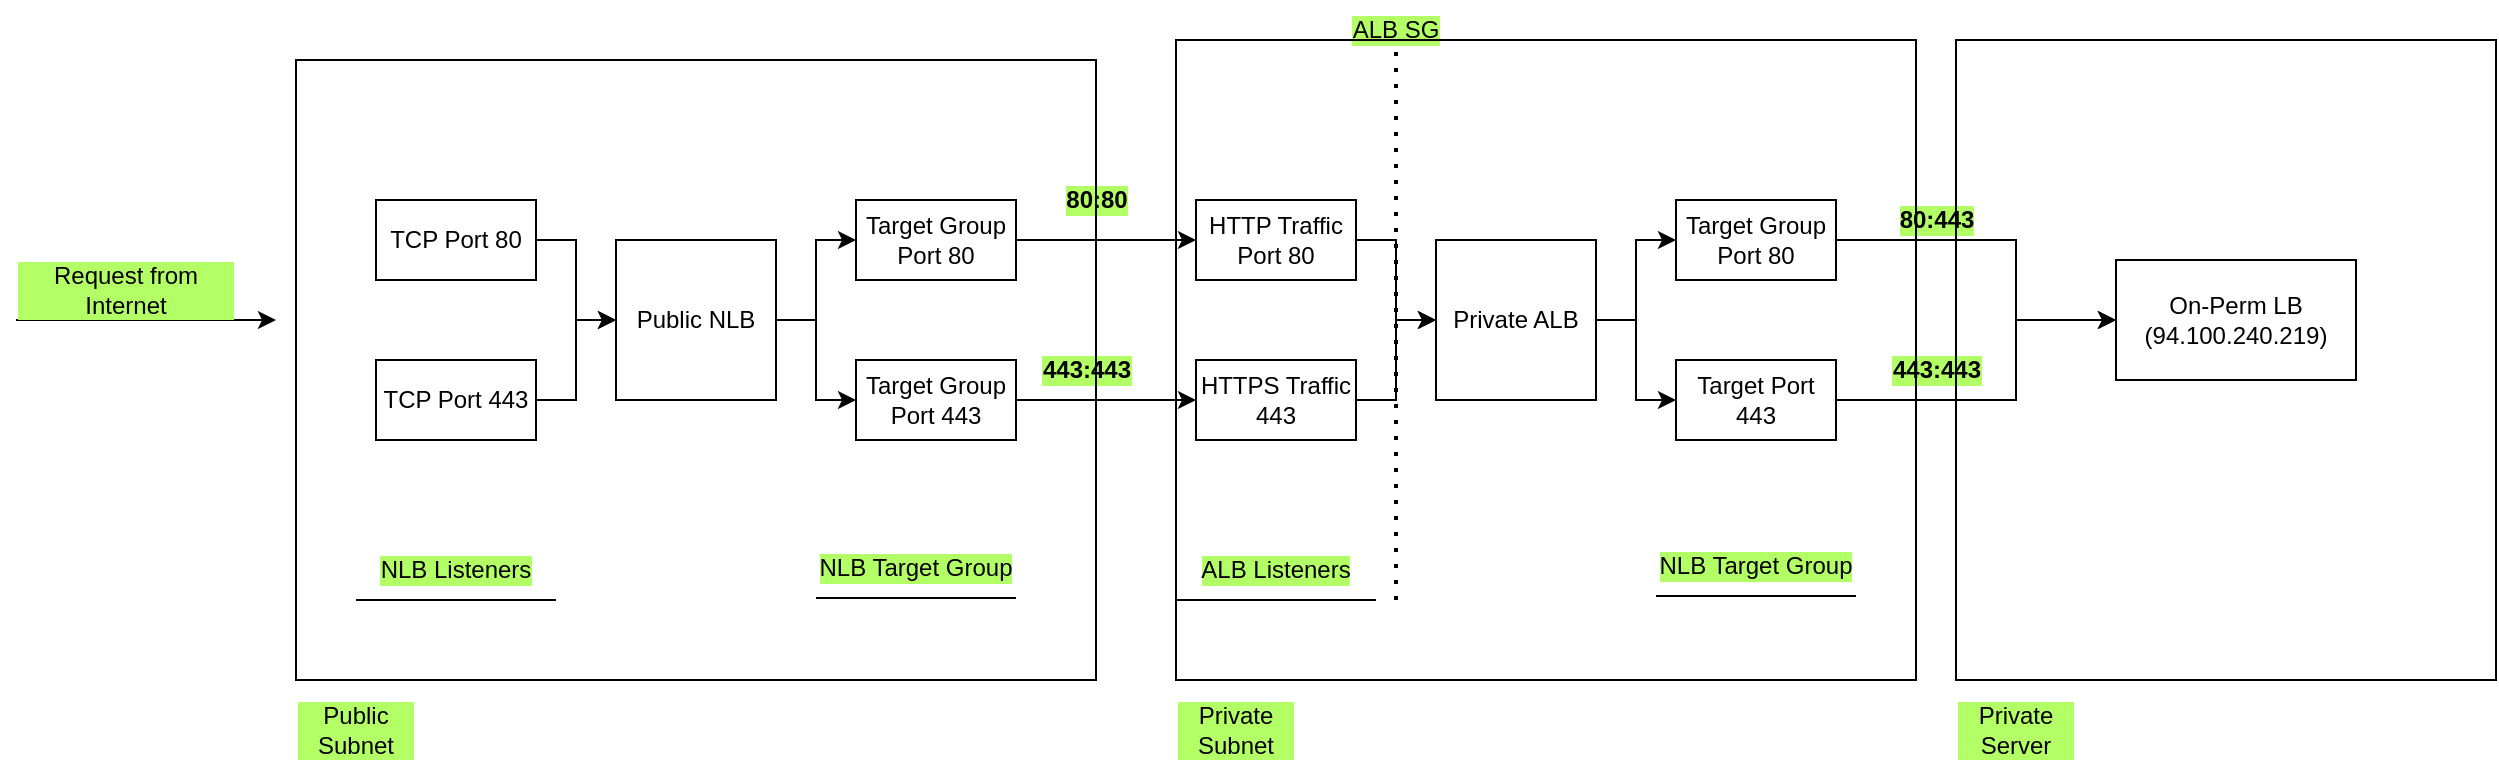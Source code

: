<mxfile version="15.5.9" type="github">
  <diagram id="pCYF1ZupuWEemld1GSwe" name="Page-1">
    <mxGraphModel dx="1826" dy="587" grid="1" gridSize="10" guides="1" tooltips="1" connect="1" arrows="1" fold="1" page="1" pageScale="1" pageWidth="850" pageHeight="1100" math="0" shadow="0">
      <root>
        <mxCell id="0" />
        <mxCell id="1" parent="0" />
        <mxCell id="EBzi6UNPib7ds7rI71un-5" style="edgeStyle=orthogonalEdgeStyle;rounded=0;orthogonalLoop=1;jettySize=auto;html=1;exitX=1;exitY=0.5;exitDx=0;exitDy=0;entryX=0;entryY=0.5;entryDx=0;entryDy=0;" edge="1" parent="1" source="EBzi6UNPib7ds7rI71un-1" target="EBzi6UNPib7ds7rI71un-4">
          <mxGeometry relative="1" as="geometry" />
        </mxCell>
        <mxCell id="EBzi6UNPib7ds7rI71un-1" value="TCP Port 80" style="rounded=0;whiteSpace=wrap;html=1;" vertex="1" parent="1">
          <mxGeometry x="70" y="120" width="80" height="40" as="geometry" />
        </mxCell>
        <mxCell id="EBzi6UNPib7ds7rI71un-7" style="edgeStyle=orthogonalEdgeStyle;rounded=0;orthogonalLoop=1;jettySize=auto;html=1;exitX=1;exitY=0.5;exitDx=0;exitDy=0;entryX=0;entryY=0.5;entryDx=0;entryDy=0;" edge="1" parent="1" source="EBzi6UNPib7ds7rI71un-2" target="EBzi6UNPib7ds7rI71un-4">
          <mxGeometry relative="1" as="geometry" />
        </mxCell>
        <mxCell id="EBzi6UNPib7ds7rI71un-2" value="TCP Port 443" style="rounded=0;whiteSpace=wrap;html=1;" vertex="1" parent="1">
          <mxGeometry x="70" y="200" width="80" height="40" as="geometry" />
        </mxCell>
        <mxCell id="EBzi6UNPib7ds7rI71un-10" style="edgeStyle=orthogonalEdgeStyle;rounded=0;orthogonalLoop=1;jettySize=auto;html=1;exitX=1;exitY=0.5;exitDx=0;exitDy=0;entryX=0;entryY=0.5;entryDx=0;entryDy=0;" edge="1" parent="1" source="EBzi6UNPib7ds7rI71un-4" target="EBzi6UNPib7ds7rI71un-8">
          <mxGeometry relative="1" as="geometry" />
        </mxCell>
        <mxCell id="EBzi6UNPib7ds7rI71un-11" style="edgeStyle=orthogonalEdgeStyle;rounded=0;orthogonalLoop=1;jettySize=auto;html=1;exitX=1;exitY=0.5;exitDx=0;exitDy=0;entryX=0;entryY=0.5;entryDx=0;entryDy=0;" edge="1" parent="1" source="EBzi6UNPib7ds7rI71un-4" target="EBzi6UNPib7ds7rI71un-9">
          <mxGeometry relative="1" as="geometry" />
        </mxCell>
        <mxCell id="EBzi6UNPib7ds7rI71un-4" value="Public NLB" style="whiteSpace=wrap;html=1;aspect=fixed;" vertex="1" parent="1">
          <mxGeometry x="190" y="140" width="80" height="80" as="geometry" />
        </mxCell>
        <mxCell id="EBzi6UNPib7ds7rI71un-21" style="edgeStyle=orthogonalEdgeStyle;rounded=0;orthogonalLoop=1;jettySize=auto;html=1;exitX=1;exitY=0.5;exitDx=0;exitDy=0;" edge="1" parent="1" source="EBzi6UNPib7ds7rI71un-8" target="EBzi6UNPib7ds7rI71un-13">
          <mxGeometry relative="1" as="geometry" />
        </mxCell>
        <mxCell id="EBzi6UNPib7ds7rI71un-8" value="Target Group Port 80" style="rounded=0;whiteSpace=wrap;html=1;" vertex="1" parent="1">
          <mxGeometry x="310" y="120" width="80" height="40" as="geometry" />
        </mxCell>
        <mxCell id="EBzi6UNPib7ds7rI71un-22" style="edgeStyle=orthogonalEdgeStyle;rounded=0;orthogonalLoop=1;jettySize=auto;html=1;exitX=1;exitY=0.5;exitDx=0;exitDy=0;" edge="1" parent="1" source="EBzi6UNPib7ds7rI71un-9" target="EBzi6UNPib7ds7rI71un-15">
          <mxGeometry relative="1" as="geometry" />
        </mxCell>
        <mxCell id="EBzi6UNPib7ds7rI71un-9" value="Target Group Port 443" style="rounded=0;whiteSpace=wrap;html=1;" vertex="1" parent="1">
          <mxGeometry x="310" y="200" width="80" height="40" as="geometry" />
        </mxCell>
        <mxCell id="EBzi6UNPib7ds7rI71un-12" style="edgeStyle=orthogonalEdgeStyle;rounded=0;orthogonalLoop=1;jettySize=auto;html=1;exitX=1;exitY=0.5;exitDx=0;exitDy=0;entryX=0;entryY=0.5;entryDx=0;entryDy=0;" edge="1" source="EBzi6UNPib7ds7rI71un-13" target="EBzi6UNPib7ds7rI71un-18" parent="1">
          <mxGeometry relative="1" as="geometry" />
        </mxCell>
        <mxCell id="EBzi6UNPib7ds7rI71un-13" value="HTTP Traffic Port 80" style="rounded=0;whiteSpace=wrap;html=1;" vertex="1" parent="1">
          <mxGeometry x="480" y="120" width="80" height="40" as="geometry" />
        </mxCell>
        <mxCell id="EBzi6UNPib7ds7rI71un-14" style="edgeStyle=orthogonalEdgeStyle;rounded=0;orthogonalLoop=1;jettySize=auto;html=1;exitX=1;exitY=0.5;exitDx=0;exitDy=0;entryX=0;entryY=0.5;entryDx=0;entryDy=0;" edge="1" source="EBzi6UNPib7ds7rI71un-15" target="EBzi6UNPib7ds7rI71un-18" parent="1">
          <mxGeometry relative="1" as="geometry" />
        </mxCell>
        <mxCell id="EBzi6UNPib7ds7rI71un-15" value="HTTPS Traffic 443" style="rounded=0;whiteSpace=wrap;html=1;" vertex="1" parent="1">
          <mxGeometry x="480" y="200" width="80" height="40" as="geometry" />
        </mxCell>
        <mxCell id="EBzi6UNPib7ds7rI71un-16" style="edgeStyle=orthogonalEdgeStyle;rounded=0;orthogonalLoop=1;jettySize=auto;html=1;exitX=1;exitY=0.5;exitDx=0;exitDy=0;entryX=0;entryY=0.5;entryDx=0;entryDy=0;" edge="1" source="EBzi6UNPib7ds7rI71un-18" target="EBzi6UNPib7ds7rI71un-19" parent="1">
          <mxGeometry relative="1" as="geometry" />
        </mxCell>
        <mxCell id="EBzi6UNPib7ds7rI71un-17" style="edgeStyle=orthogonalEdgeStyle;rounded=0;orthogonalLoop=1;jettySize=auto;html=1;exitX=1;exitY=0.5;exitDx=0;exitDy=0;entryX=0;entryY=0.5;entryDx=0;entryDy=0;" edge="1" source="EBzi6UNPib7ds7rI71un-18" target="EBzi6UNPib7ds7rI71un-20" parent="1">
          <mxGeometry relative="1" as="geometry" />
        </mxCell>
        <mxCell id="EBzi6UNPib7ds7rI71un-18" value="Private ALB" style="whiteSpace=wrap;html=1;aspect=fixed;" vertex="1" parent="1">
          <mxGeometry x="600" y="140" width="80" height="80" as="geometry" />
        </mxCell>
        <mxCell id="EBzi6UNPib7ds7rI71un-26" style="edgeStyle=orthogonalEdgeStyle;rounded=0;orthogonalLoop=1;jettySize=auto;html=1;exitX=1;exitY=0.5;exitDx=0;exitDy=0;entryX=0;entryY=0.5;entryDx=0;entryDy=0;" edge="1" parent="1" source="EBzi6UNPib7ds7rI71un-19" target="EBzi6UNPib7ds7rI71un-25">
          <mxGeometry relative="1" as="geometry">
            <Array as="points">
              <mxPoint x="890" y="140" />
              <mxPoint x="890" y="180" />
            </Array>
          </mxGeometry>
        </mxCell>
        <mxCell id="EBzi6UNPib7ds7rI71un-19" value="Target Group Port 80" style="rounded=0;whiteSpace=wrap;html=1;" vertex="1" parent="1">
          <mxGeometry x="720" y="120" width="80" height="40" as="geometry" />
        </mxCell>
        <mxCell id="EBzi6UNPib7ds7rI71un-28" style="edgeStyle=orthogonalEdgeStyle;rounded=0;orthogonalLoop=1;jettySize=auto;html=1;exitX=1;exitY=0.5;exitDx=0;exitDy=0;entryX=0;entryY=0.5;entryDx=0;entryDy=0;" edge="1" parent="1" source="EBzi6UNPib7ds7rI71un-20" target="EBzi6UNPib7ds7rI71un-25">
          <mxGeometry relative="1" as="geometry">
            <Array as="points">
              <mxPoint x="890" y="220" />
              <mxPoint x="890" y="180" />
            </Array>
          </mxGeometry>
        </mxCell>
        <mxCell id="EBzi6UNPib7ds7rI71un-20" value="Target Port 443" style="rounded=0;whiteSpace=wrap;html=1;" vertex="1" parent="1">
          <mxGeometry x="720" y="200" width="80" height="40" as="geometry" />
        </mxCell>
        <mxCell id="EBzi6UNPib7ds7rI71un-24" value="&lt;b&gt;443:443&lt;/b&gt;" style="text;html=1;align=center;verticalAlign=middle;resizable=0;points=[];autosize=1;strokeColor=none;fillColor=none;labelBackgroundColor=#B3FF66;" vertex="1" parent="1">
          <mxGeometry x="395" y="195" width="60" height="20" as="geometry" />
        </mxCell>
        <mxCell id="EBzi6UNPib7ds7rI71un-25" value="On-Perm LB (&lt;span class=&quot;col-s-10 col-xxs-12 linkifyWrapper--3jj-MXH70a&quot;&gt;94.100.240.219)&lt;/span&gt;" style="rounded=0;whiteSpace=wrap;html=1;labelBackgroundColor=none;" vertex="1" parent="1">
          <mxGeometry x="940" y="150" width="120" height="60" as="geometry" />
        </mxCell>
        <mxCell id="EBzi6UNPib7ds7rI71un-29" value="&lt;b&gt;80:443&lt;/b&gt;" style="text;html=1;align=center;verticalAlign=middle;resizable=0;points=[];autosize=1;strokeColor=none;fillColor=none;labelBackgroundColor=#B3FF66;" vertex="1" parent="1">
          <mxGeometry x="825" y="120" width="50" height="20" as="geometry" />
        </mxCell>
        <mxCell id="EBzi6UNPib7ds7rI71un-33" value="&lt;b&gt;443:443&lt;/b&gt;" style="text;html=1;align=center;verticalAlign=middle;resizable=0;points=[];autosize=1;strokeColor=none;fillColor=none;labelBackgroundColor=#B3FF66;" vertex="1" parent="1">
          <mxGeometry x="820" y="195" width="60" height="20" as="geometry" />
        </mxCell>
        <mxCell id="EBzi6UNPib7ds7rI71un-34" value="&lt;b&gt;80:80&lt;/b&gt;" style="text;html=1;align=center;verticalAlign=middle;resizable=0;points=[];autosize=1;strokeColor=none;fillColor=none;labelBackgroundColor=#B3FF66;" vertex="1" parent="1">
          <mxGeometry x="405" y="110" width="50" height="20" as="geometry" />
        </mxCell>
        <mxCell id="EBzi6UNPib7ds7rI71un-36" value="" style="endArrow=none;dashed=1;html=1;dashPattern=1 3;strokeWidth=2;rounded=0;" edge="1" parent="1">
          <mxGeometry width="50" height="50" relative="1" as="geometry">
            <mxPoint x="580" y="320" as="sourcePoint" />
            <mxPoint x="580" y="40" as="targetPoint" />
            <Array as="points" />
          </mxGeometry>
        </mxCell>
        <mxCell id="EBzi6UNPib7ds7rI71un-37" value="ALB SG" style="text;html=1;strokeColor=none;fillColor=none;align=center;verticalAlign=middle;whiteSpace=wrap;rounded=0;labelBackgroundColor=#B3FF66;" vertex="1" parent="1">
          <mxGeometry x="550" y="20" width="60" height="30" as="geometry" />
        </mxCell>
        <mxCell id="EBzi6UNPib7ds7rI71un-38" value="" style="endArrow=none;html=1;rounded=0;" edge="1" parent="1">
          <mxGeometry width="50" height="50" relative="1" as="geometry">
            <mxPoint x="60" y="320" as="sourcePoint" />
            <mxPoint x="160" y="320" as="targetPoint" />
          </mxGeometry>
        </mxCell>
        <mxCell id="EBzi6UNPib7ds7rI71un-40" value="NLB Listeners" style="text;html=1;strokeColor=none;fillColor=none;align=center;verticalAlign=middle;whiteSpace=wrap;rounded=0;labelBackgroundColor=#B3FF66;" vertex="1" parent="1">
          <mxGeometry x="60" y="290" width="100" height="30" as="geometry" />
        </mxCell>
        <mxCell id="EBzi6UNPib7ds7rI71un-43" value="" style="endArrow=none;html=1;rounded=0;" edge="1" parent="1">
          <mxGeometry width="50" height="50" relative="1" as="geometry">
            <mxPoint x="470" y="320" as="sourcePoint" />
            <mxPoint x="570" y="320" as="targetPoint" />
          </mxGeometry>
        </mxCell>
        <mxCell id="EBzi6UNPib7ds7rI71un-44" value="ALB Listeners" style="text;html=1;strokeColor=none;fillColor=none;align=center;verticalAlign=middle;whiteSpace=wrap;rounded=0;labelBackgroundColor=#B3FF66;" vertex="1" parent="1">
          <mxGeometry x="470" y="290" width="100" height="30" as="geometry" />
        </mxCell>
        <mxCell id="EBzi6UNPib7ds7rI71un-45" value="" style="endArrow=none;html=1;rounded=0;" edge="1" parent="1">
          <mxGeometry width="50" height="50" relative="1" as="geometry">
            <mxPoint x="290" y="319" as="sourcePoint" />
            <mxPoint x="390" y="319" as="targetPoint" />
          </mxGeometry>
        </mxCell>
        <mxCell id="EBzi6UNPib7ds7rI71un-46" value="NLB Target Group" style="text;html=1;strokeColor=none;fillColor=none;align=center;verticalAlign=middle;whiteSpace=wrap;rounded=0;labelBackgroundColor=#B3FF66;" vertex="1" parent="1">
          <mxGeometry x="290" y="289" width="100" height="30" as="geometry" />
        </mxCell>
        <mxCell id="EBzi6UNPib7ds7rI71un-48" value="" style="endArrow=none;html=1;rounded=0;" edge="1" parent="1">
          <mxGeometry width="50" height="50" relative="1" as="geometry">
            <mxPoint x="710" y="318" as="sourcePoint" />
            <mxPoint x="810" y="318" as="targetPoint" />
          </mxGeometry>
        </mxCell>
        <mxCell id="EBzi6UNPib7ds7rI71un-49" value="NLB Target Group" style="text;html=1;strokeColor=none;fillColor=none;align=center;verticalAlign=middle;whiteSpace=wrap;rounded=0;labelBackgroundColor=#B3FF66;" vertex="1" parent="1">
          <mxGeometry x="710" y="288" width="100" height="30" as="geometry" />
        </mxCell>
        <mxCell id="EBzi6UNPib7ds7rI71un-50" value="" style="endArrow=classic;html=1;rounded=0;" edge="1" parent="1">
          <mxGeometry width="50" height="50" relative="1" as="geometry">
            <mxPoint x="-110" y="180" as="sourcePoint" />
            <mxPoint x="20" y="180" as="targetPoint" />
          </mxGeometry>
        </mxCell>
        <mxCell id="EBzi6UNPib7ds7rI71un-51" value="Request from Internet" style="text;html=1;strokeColor=none;fillColor=none;align=center;verticalAlign=middle;whiteSpace=wrap;rounded=0;labelBackgroundColor=#B3FF66;" vertex="1" parent="1">
          <mxGeometry x="-110" y="150" width="110" height="30" as="geometry" />
        </mxCell>
        <mxCell id="EBzi6UNPib7ds7rI71un-53" value="" style="rounded=0;whiteSpace=wrap;html=1;labelBackgroundColor=#B3FF66;fillColor=none;gradientColor=none;" vertex="1" parent="1">
          <mxGeometry x="30" y="50" width="400" height="310" as="geometry" />
        </mxCell>
        <mxCell id="EBzi6UNPib7ds7rI71un-54" value="Public Subnet" style="text;html=1;strokeColor=none;fillColor=none;align=center;verticalAlign=middle;whiteSpace=wrap;rounded=0;labelBackgroundColor=#B3FF66;" vertex="1" parent="1">
          <mxGeometry x="30" y="370" width="60" height="30" as="geometry" />
        </mxCell>
        <mxCell id="EBzi6UNPib7ds7rI71un-55" value="" style="rounded=0;whiteSpace=wrap;html=1;labelBackgroundColor=#B3FF66;fillColor=none;gradientColor=none;" vertex="1" parent="1">
          <mxGeometry x="470" y="40" width="370" height="320" as="geometry" />
        </mxCell>
        <mxCell id="EBzi6UNPib7ds7rI71un-56" value="Private Subnet" style="text;html=1;strokeColor=none;fillColor=none;align=center;verticalAlign=middle;whiteSpace=wrap;rounded=0;labelBackgroundColor=#B3FF66;" vertex="1" parent="1">
          <mxGeometry x="470" y="370" width="60" height="30" as="geometry" />
        </mxCell>
        <mxCell id="EBzi6UNPib7ds7rI71un-57" value="" style="rounded=0;whiteSpace=wrap;html=1;labelBackgroundColor=#B3FF66;fillColor=none;gradientColor=none;" vertex="1" parent="1">
          <mxGeometry x="860" y="40" width="270" height="320" as="geometry" />
        </mxCell>
        <mxCell id="EBzi6UNPib7ds7rI71un-58" value="Private Server" style="text;html=1;strokeColor=none;fillColor=none;align=center;verticalAlign=middle;whiteSpace=wrap;rounded=0;labelBackgroundColor=#B3FF66;" vertex="1" parent="1">
          <mxGeometry x="860" y="370" width="60" height="30" as="geometry" />
        </mxCell>
      </root>
    </mxGraphModel>
  </diagram>
</mxfile>
